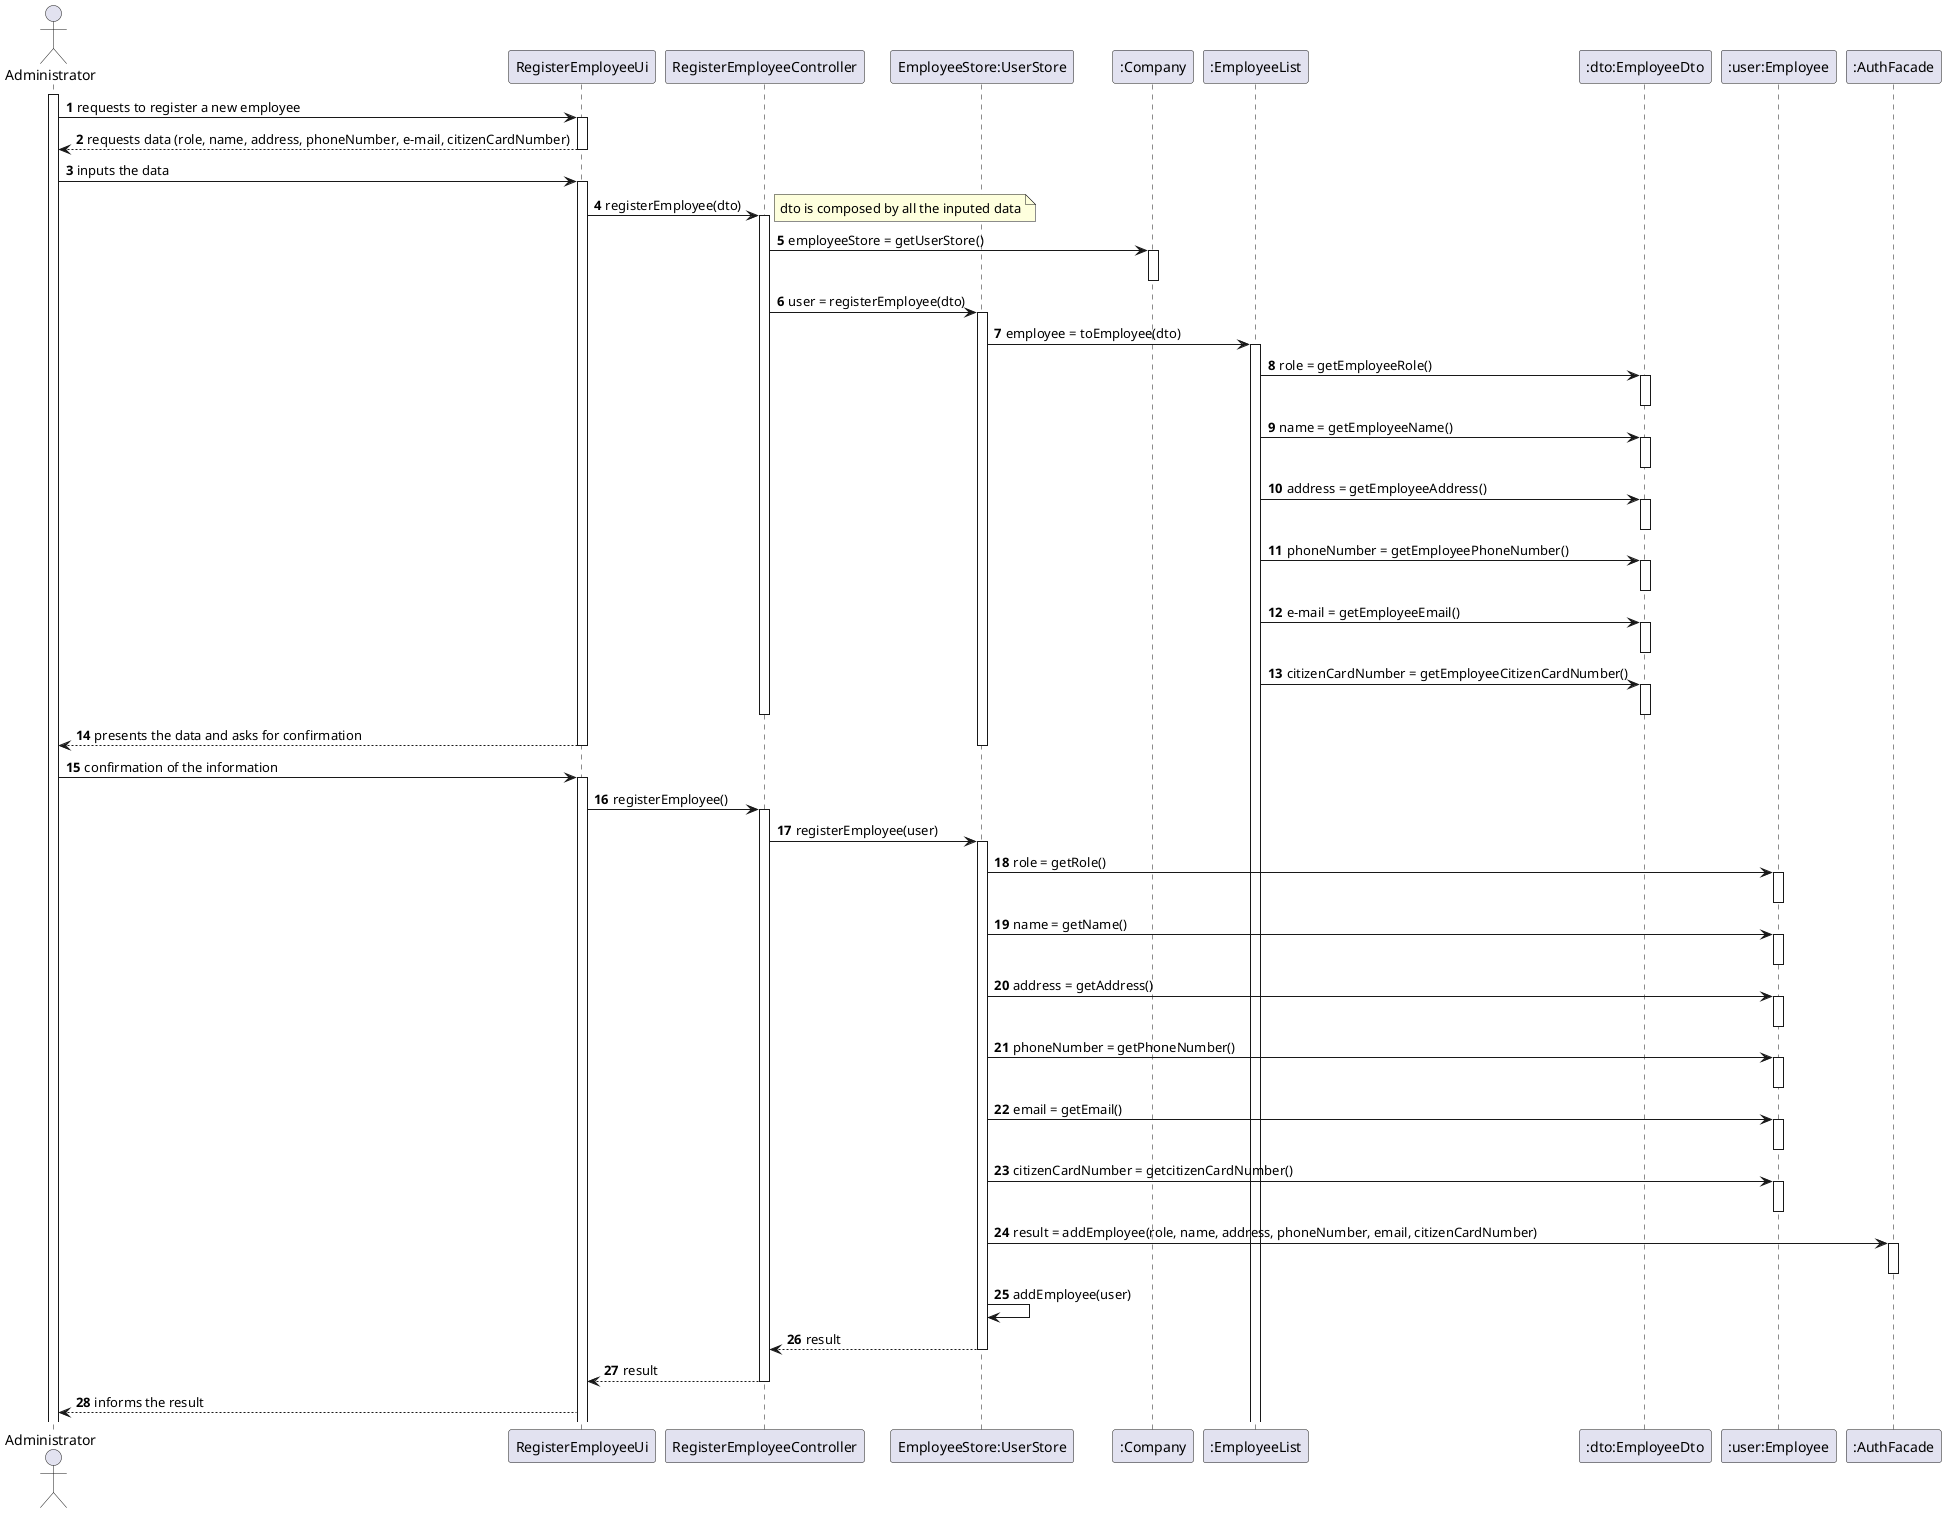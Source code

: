 @startuml
'https://plantuml.com/sequence-diagram

autonumber

actor "Administrator" as administrator

participant "RegisterEmployeeUi" as ui
participant "RegisterEmployeeController" as controller

participant "EmployeeStore:UserStore" as store
participant ":Company" as company
participant ":EmployeeList" as list
participant ":dto:EmployeeDto" as dto
participant ":user:Employee" as user
participant ":AuthFacade" as facade

activate administrator

administrator -> ui : requests to register a new employee
activate ui

ui --> administrator : requests data (role, name, address, phoneNumber, e-mail, citizenCardNumber)
deactivate ui

administrator -> ui : inputs the data
activate ui

ui->controller: registerEmployee(dto)
activate controller

note right
    dto is composed by all the inputed data
end note

controller -> company : employeeStore = getUserStore()
activate company
deactivate company

controller -> store : user = registerEmployee(dto)
activate store

store -> list : employee = toEmployee(dto)
activate list

list -> dto : role = getEmployeeRole()
activate dto
deactivate dto

list -> dto : name = getEmployeeName()
activate dto
deactivate dto

list -> dto : address = getEmployeeAddress()
activate dto
deactivate dto

list -> dto : phoneNumber = getEmployeePhoneNumber()
activate dto
deactivate dto

list -> dto : e-mail = getEmployeeEmail()
activate dto
deactivate dto

list -> dto : citizenCardNumber = getEmployeeCitizenCardNumber()
activate dto
deactivate dto



deactivate controller

ui --> administrator : presents the data and asks for confirmation

deactivate store
deactivate ui

administrator -> ui : confirmation of the information

activate ui

ui-> controller : registerEmployee()

activate controller

controller -> store : registerEmployee(user)

activate store

store -> user : role = getRole()
activate user
deactivate user

store -> user : name = getName()
activate user
deactivate user

store -> user : address = getAddress()
activate user
deactivate user

store -> user : phoneNumber = getPhoneNumber()
activate user
deactivate user

store -> user : email = getEmail()
activate user
deactivate user

store -> user : citizenCardNumber = getcitizenCardNumber()
activate user
deactivate user

store -> facade : result = addEmployee(role, name, address, phoneNumber, email, citizenCardNumber)
activate facade
deactivate facade

store -> store : addEmployee(user)

store --> controller : result
deactivate store

controller --> ui : result
deactivate controller

ui--> administrator : informs the result


@enduml